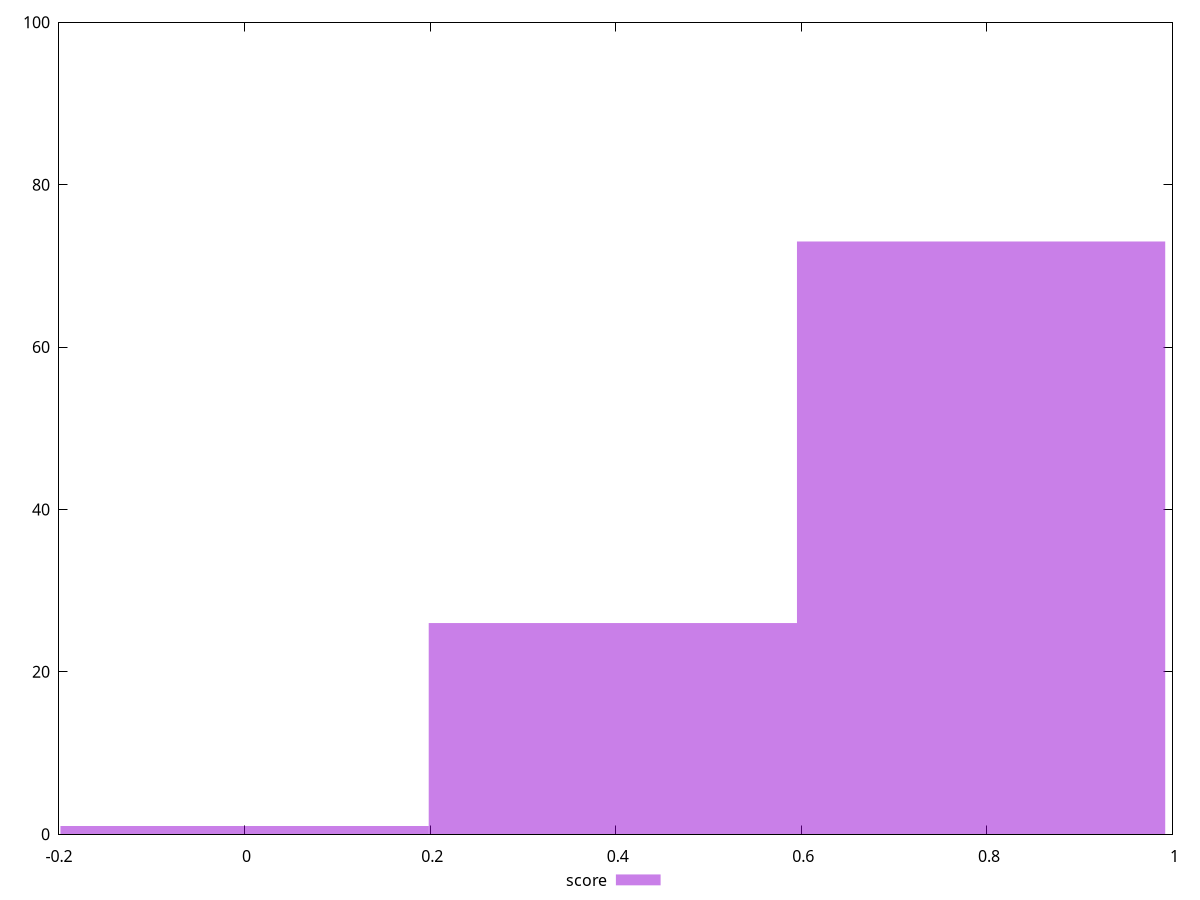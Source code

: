 reset
set terminal svg size 640, 490 enhanced background rgb 'white'
set output "report_00007_2020-12-11T15:55:29.892Z/cumulative-layout-shift/samples/pages+cached+noexternal+noimg/score/histogram.svg"

$score <<EOF
0.3968641413922452 26
0.7937282827844904 73
0 1
EOF

set key outside below
set boxwidth 0.3968641413922452
set yrange [0:100]
set style fill transparent solid 0.5 noborder

plot \
  $score title "score" with boxes, \


reset